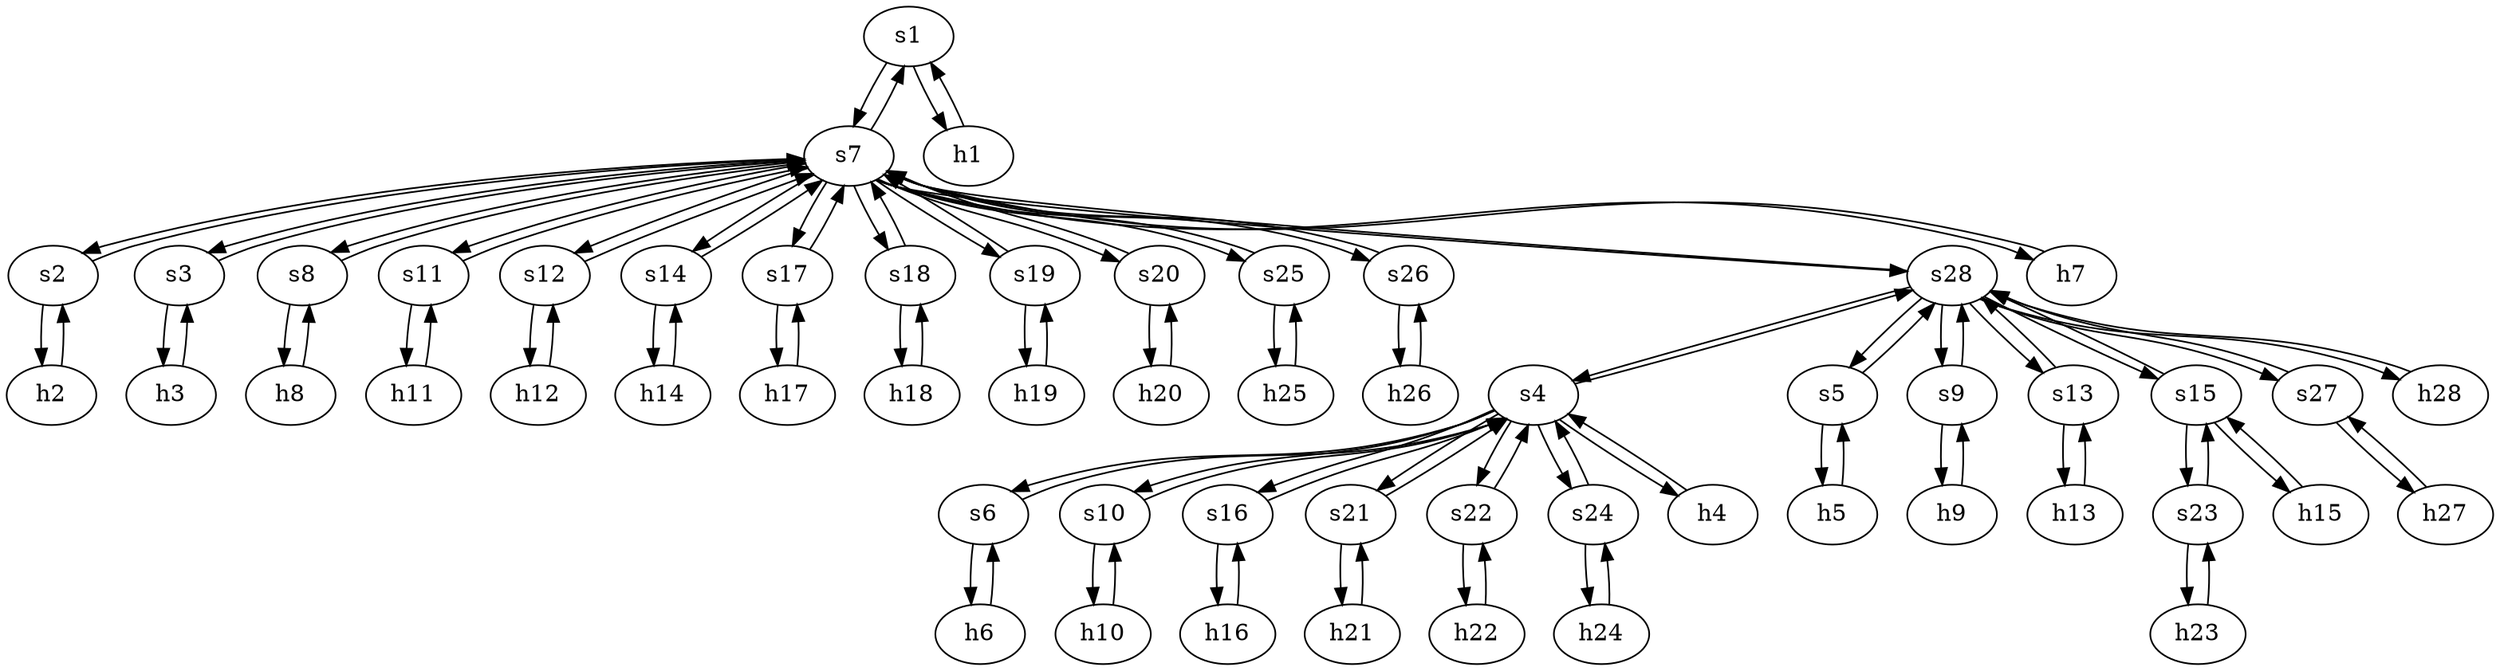 digraph topology {
	s1[type=switch,id=1,mac="90:b1:1c:f4:43:56",ip="10.1.1.1"];
	s2[type=switch,id=2,mac="90:b1:1c:f4:45:a8",ip="10.1.1.2"];
	s3[type=switch,id=3,mac="90:b1:1c:f4:43:5c",ip="10.1.1.3"];
	s4[type=switch,id=4,mac="00:01:e8:8b:d9:4c",ip="10.1.1.4"];
	s5[type=switch,id=5,mac="00:01:e8:8b:fb:39",ip="10.1.1.5"];
	s6[type=switch,id=6,mac="90:b1:1c:f4:43:2c",ip="10.1.1.6"];
	s7[type=switch,id=7,mac="00:01:e8:8b:d8:1d",ip="10.1.1.7"];
	s8[type=switch,id=8,mac="90:b1:1c:f4:45:4b",ip="10.1.1.8"];
	s9[type=switch,id=9,mac="00:01:e8:8b:fb:0c",ip="10.1.1.9"];
	s10[type=switch,id=10,mac="90:b1:1c:f4:43:23",ip="10.1.1.10"];
	s11[type=switch,id=11,mac="90:b1:1c:f4:45:99",ip="10.1.1.11"];
	s12[type=switch,id=12,mac="90:b1:1c:f4:45:a5",ip="10.1.1.12"];
	s13[type=switch,id=13,mac="00:01:e8:8b:fa:e5",ip="10.1.1.13"];
	s14[type=switch,id=14,mac="90:b1:1c:f4:45:42",ip="10.1.1.14"];
	s15[type=switch,id=15,mac="00:01:e8:8b:fa:7c",ip="10.1.1.15"];
	s16[type=switch,id=16,mac="90:b1:1c:f4:43:29",ip="10.1.1.16"];
	s17[type=switch,id=17,mac="90:b1:1c:f4:45:81",ip="10.1.1.17"];
	s18[type=switch,id=18,mac="90:b1:1c:f4:43:26",ip="10.1.1.18"];
	s19[type=switch,id=19,mac="90:b1:1c:f4:45:48",ip="10.1.1.19"];
	s20[type=switch,id=20,mac="90:b1:1c:f4:45:a2",ip="10.1.1.20"];
	s21[type=switch,id=21,mac="90:b1:1c:f4:45:3c",ip="10.1.1.21"];
	s22[type=switch,id=22,mac="90:b1:1c:f4:37:2c",ip="10.1.1.22"];
	s23[type=switch,id=23,mac="00:00:00:00:00:01",ip="10.1.1.23"];
	s24[type=switch,id=24,mac="90:b1:1c:f4:43:3b",ip="10.1.1.24"];
	s25[type=switch,id=25,mac="90:b1:1c:f4:45:45",ip="10.1.1.25"];
	s26[type=switch,id=26,mac="90:b1:1c:f4:45:6f",ip="10.1.1.26"];
	s27[type=switch,id=27,mac="00:01:e8:8b:67:70",ip="10.1.1.27"];
	s28[type=switch,id=28,mac="00:01:e8:d7:dd:88",ip="10.1.1.28"];
	h1[type=host,mac="00:00:01:00:00:11",ip="10.0.0.101"];
	h2[type=host,mac="00:00:01:00:00:12",ip="10.0.0.102"];
	h3[type=host,mac="00:00:01:00:00:13",ip="10.0.0.103"];
	h4[type=host,mac="00:00:01:00:00:14",ip="10.0.0.104"];
	h5[type=host,mac="00:00:01:00:00:15",ip="10.0.0.105"];
	h6[type=host,mac="00:00:01:00:00:16",ip="10.0.0.106"];
	h7[type=host,mac="00:00:01:00:00:17",ip="10.0.0.107"];
	h8[type=host,mac="00:00:01:00:00:18",ip="10.0.0.108"];
	h9[type=host,mac="00:00:01:00:00:19",ip="10.0.0.109"];
	h10[type=host,mac="00:00:01:00:00:20",ip="10.0.0.110"];
	h11[type=host,mac="00:00:01:00:00:21",ip="10.0.0.111"];
	h12[type=host,mac="00:00:01:00:00:22",ip="10.0.0.112"];
	h13[type=host,mac="00:00:01:00:00:23",ip="10.0.0.113"];
	h14[type=host,mac="00:00:01:00:00:24",ip="10.0.0.114"];
	h15[type=host,mac="00:00:01:00:00:25",ip="10.0.0.115"];
	h16[type=host,mac="00:00:01:00:00:26",ip="10.0.0.116"];
	h17[type=host,mac="00:00:01:00:00:27",ip="10.0.0.117"];
	h18[type=host,mac="00:00:01:00:00:28",ip="10.0.0.118"];
	h19[type=host,mac="00:00:01:00:00:29",ip="10.0.0.119"];
	h20[type=host,mac="00:00:01:00:00:30",ip="10.0.0.120"];
	h21[type=host,mac="00:00:01:00:00:31",ip="10.0.0.121"];
	h22[type=host,mac="00:00:01:00:00:32",ip="10.0.0.122"];
	h23[type=host,mac="00:00:01:00:00:33",ip="10.0.0.123"];
	h24[type=host,mac="00:00:01:00:00:34",ip="10.0.0.124"];
	h25[type=host,mac="00:00:01:00:00:35",ip="10.0.0.125"];
	h26[type=host,mac="00:00:01:00:00:36",ip="10.0.0.126"];
	h27[type=host,mac="00:00:01:00:00:37",ip="10.0.0.127"];
	h28[type=host,mac="00:00:01:00:00:38",ip="10.0.0.128"];
	s11 -> s7 [src_port=1, dst_port=7, cost=0, capacity="1Gbps"];
	s7 -> s11 [src_port=7, dst_port=1, cost=0, capacity="1Gbps"];
	s12 -> s7 [src_port=1, dst_port=3, cost=0, capacity="1Gbps"];
	s7 -> s12 [src_port=3, dst_port=1, cost=0, capacity="1Gbps"];
	s13 -> s28 [src_port=1, dst_port=6, cost=0, capacity="1Gbps"];
	s28 -> s13 [src_port=6, dst_port=1, cost=0, capacity="1Gbps"];
	s14 -> s7 [src_port=1, dst_port=2, cost=0, capacity="1Gbps"];
	s7 -> s14 [src_port=2, dst_port=1, cost=0, capacity="1Gbps"];
	s15 -> s28 [src_port=2, dst_port=5, cost=0, capacity="1Gbps"];
	s28 -> s15 [src_port=5, dst_port=2, cost=0, capacity="1Gbps"];
	s16 -> s4 [src_port=1, dst_port=4, cost=0, capacity="1Gbps"];
	s4 -> s16 [src_port=4, dst_port=1, cost=0, capacity="1Gbps"];
	s17 -> s7 [src_port=1, dst_port=9, cost=0, capacity="1Gbps"];
	s7 -> s17 [src_port=9, dst_port=1, cost=0, capacity="1Gbps"];
	s18 -> s7 [src_port=1, dst_port=8, cost=0, capacity="1Gbps"];
	s7 -> s18 [src_port=8, dst_port=1, cost=0, capacity="1Gbps"];
	s19 -> s7 [src_port=1, dst_port=11, cost=0, capacity="1Gbps"];
	s7 -> s19 [src_port=11, dst_port=1, cost=0, capacity="1Gbps"];
	s21 -> s4 [src_port=1, dst_port=2, cost=0, capacity="1Gbps"];
	s4 -> s21 [src_port=2, dst_port=1, cost=0, capacity="1Gbps"];
	s23 -> s15 [src_port=1, dst_port=1, cost=0, capacity="1Gbps"];
	s15 -> s23 [src_port=1, dst_port=1, cost=0, capacity="1Gbps"];
	s25 -> s7 [src_port=1, dst_port=13, cost=0, capacity="1Gbps"];
	s7 -> s25 [src_port=13, dst_port=1, cost=0, capacity="1Gbps"];
	s28 -> s27 [src_port=3, dst_port=1, cost=0, capacity="1Gbps"];
	s27 -> s28 [src_port=1, dst_port=3, cost=0, capacity="1Gbps"];
	s28 -> s4 [src_port=4, dst_port=6, cost=0, capacity="1Gbps"];
	s4 -> s28 [src_port=6, dst_port=4, cost=0, capacity="1Gbps"];
	s28 -> s7 [src_port=7, dst_port=14, cost=0, capacity="1Gbps"];
	s7 -> s28 [src_port=14, dst_port=7, cost=0, capacity="1Gbps"];
	s4 -> s10 [src_port=1, dst_port=1, cost=0, capacity="1Gbps"];
	s10 -> s4 [src_port=1, dst_port=1, cost=0, capacity="1Gbps"];
	s4 -> s22 [src_port=7, dst_port=1, cost=0, capacity="1Gbps"];
	s22 -> s4 [src_port=1, dst_port=7, cost=0, capacity="1Gbps"];
	s4 -> s24 [src_port=3, dst_port=1, cost=0, capacity="1Gbps"];
	s24 -> s4 [src_port=1, dst_port=3, cost=0, capacity="1Gbps"];
	s4 -> s6 [src_port=5, dst_port=1, cost=0, capacity="1Gbps"];
	s6 -> s4 [src_port=1, dst_port=5, cost=0, capacity="1Gbps"];
	s5 -> s28 [src_port=1, dst_port=1, cost=0, capacity="1Gbps"];
	s28 -> s5 [src_port=1, dst_port=1, cost=0, capacity="1Gbps"];
	s7 -> s1 [src_port=6, dst_port=1, cost=0, capacity="1Gbps"];
	s1 -> s7 [src_port=1, dst_port=6, cost=0, capacity="1Gbps"];
	s7 -> s2 [src_port=5, dst_port=1, cost=0, capacity="1Gbps"];
	s2 -> s7 [src_port=1, dst_port=5, cost=0, capacity="1Gbps"];
	s7 -> s20 [src_port=10, dst_port=1, cost=0, capacity="1Gbps"];
	s20 -> s7 [src_port=1, dst_port=10, cost=0, capacity="1Gbps"];
	s7 -> s26 [src_port=4, dst_port=1, cost=0, capacity="1Gbps"];
	s26 -> s7 [src_port=1, dst_port=4, cost=0, capacity="1Gbps"];
	s7 -> s3 [src_port=1, dst_port=1, cost=0, capacity="1Gbps"];
	s3 -> s7 [src_port=1, dst_port=1, cost=0, capacity="1Gbps"];
	s8 -> s7 [src_port=1, dst_port=12, cost=0, capacity="1Gbps"];
	s7 -> s8 [src_port=12, dst_port=1, cost=0, capacity="1Gbps"];
	s9 -> s28 [src_port=1, dst_port=2, cost=0, capacity="1Gbps"];
	s28 -> s9 [src_port=2, dst_port=1, cost=0, capacity="1Gbps"];
	s1 -> h1 [src_port=2, dst_port=0, cost=0, capacity="1Gbps"];
	h1 -> s1 [src_port=0, dst_port=2, cost=0, capacity="1Gbps"];
	s10 -> h10 [src_port=2, dst_port=0, cost=0, capacity="1Gbps"];
	h10 -> s10 [src_port=0, dst_port=2, cost=0, capacity="1Gbps"];
	s11 -> h11 [src_port=2, dst_port=0, cost=0, capacity="1Gbps"];
	h11 -> s11 [src_port=0, dst_port=2, cost=0, capacity="1Gbps"];
	s12 -> h12 [src_port=2, dst_port=0, cost=0, capacity="1Gbps"];
	h12 -> s12 [src_port=0, dst_port=2, cost=0, capacity="1Gbps"];
	s13 -> h13 [src_port=2, dst_port=0, cost=0, capacity="1Gbps"];
	h13 -> s13 [src_port=0, dst_port=2, cost=0, capacity="1Gbps"];
	s14 -> h14 [src_port=2, dst_port=0, cost=0, capacity="1Gbps"];
	h14 -> s14 [src_port=0, dst_port=2, cost=0, capacity="1Gbps"];
	s15 -> h15 [src_port=3, dst_port=0, cost=0, capacity="1Gbps"];
	h15 -> s15 [src_port=0, dst_port=3, cost=0, capacity="1Gbps"];
	s16 -> h16 [src_port=2, dst_port=0, cost=0, capacity="1Gbps"];
	h16 -> s16 [src_port=0, dst_port=2, cost=0, capacity="1Gbps"];
	s17 -> h17 [src_port=2, dst_port=0, cost=0, capacity="1Gbps"];
	h17 -> s17 [src_port=0, dst_port=2, cost=0, capacity="1Gbps"];
	s18 -> h18 [src_port=2, dst_port=0, cost=0, capacity="1Gbps"];
	h18 -> s18 [src_port=0, dst_port=2, cost=0, capacity="1Gbps"];
	s19 -> h19 [src_port=2, dst_port=0, cost=0, capacity="1Gbps"];
	h19 -> s19 [src_port=0, dst_port=2, cost=0, capacity="1Gbps"];
	s2 -> h2 [src_port=2, dst_port=0, cost=0, capacity="1Gbps"];
	h2 -> s2 [src_port=0, dst_port=2, cost=0, capacity="1Gbps"];
	s20 -> h20 [src_port=2, dst_port=0, cost=0, capacity="1Gbps"];
	h20 -> s20 [src_port=0, dst_port=2, cost=0, capacity="1Gbps"];
	s21 -> h21 [src_port=2, dst_port=0, cost=0, capacity="1Gbps"];
	h21 -> s21 [src_port=0, dst_port=2, cost=0, capacity="1Gbps"];
	s22 -> h22 [src_port=2, dst_port=0, cost=0, capacity="1Gbps"];
	h22 -> s22 [src_port=0, dst_port=2, cost=0, capacity="1Gbps"];
	s23 -> h23 [src_port=2, dst_port=0, cost=0, capacity="1Gbps"];
	h23 -> s23 [src_port=0, dst_port=2, cost=0, capacity="1Gbps"];
	s24 -> h24 [src_port=2, dst_port=0, cost=0, capacity="1Gbps"];
	h24 -> s24 [src_port=0, dst_port=2, cost=0, capacity="1Gbps"];
	s25 -> h25 [src_port=2, dst_port=0, cost=0, capacity="1Gbps"];
	h25 -> s25 [src_port=0, dst_port=2, cost=0, capacity="1Gbps"];
	s26 -> h26 [src_port=2, dst_port=0, cost=0, capacity="1Gbps"];
	h26 -> s26 [src_port=0, dst_port=2, cost=0, capacity="1Gbps"];
	s27 -> h27 [src_port=2, dst_port=0, cost=0, capacity="1Gbps"];
	h27 -> s27 [src_port=0, dst_port=2, cost=0, capacity="1Gbps"];
	s28 -> h28 [src_port=8, dst_port=0, cost=0, capacity="1Gbps"];
	h28 -> s28 [src_port=0, dst_port=8, cost=0, capacity="1Gbps"];
	s3 -> h3 [src_port=2, dst_port=0, cost=0, capacity="1Gbps"];
	h3 -> s3 [src_port=0, dst_port=2, cost=0, capacity="1Gbps"];
	s4 -> h4 [src_port=8, dst_port=0, cost=0, capacity="1Gbps"];
	h4 -> s4 [src_port=0, dst_port=8, cost=0, capacity="1Gbps"];
	s5 -> h5 [src_port=2, dst_port=0, cost=0, capacity="1Gbps"];
	h5 -> s5 [src_port=0, dst_port=2, cost=0, capacity="1Gbps"];
	s6 -> h6 [src_port=2, dst_port=0, cost=0, capacity="1Gbps"];
	h6 -> s6 [src_port=0, dst_port=2, cost=0, capacity="1Gbps"];
	s7 -> h7 [src_port=15, dst_port=0, cost=0, capacity="1Gbps"];
	h7 -> s7 [src_port=0, dst_port=15, cost=0, capacity="1Gbps"];
	s8 -> h8 [src_port=2, dst_port=0, cost=0, capacity="1Gbps"];
	h8 -> s8 [src_port=0, dst_port=2, cost=0, capacity="1Gbps"];
	s9 -> h9 [src_port=2, dst_port=0, cost=0, capacity="1Gbps"];
	h9 -> s9 [src_port=0, dst_port=2, cost=0, capacity="1Gbps"];
}

